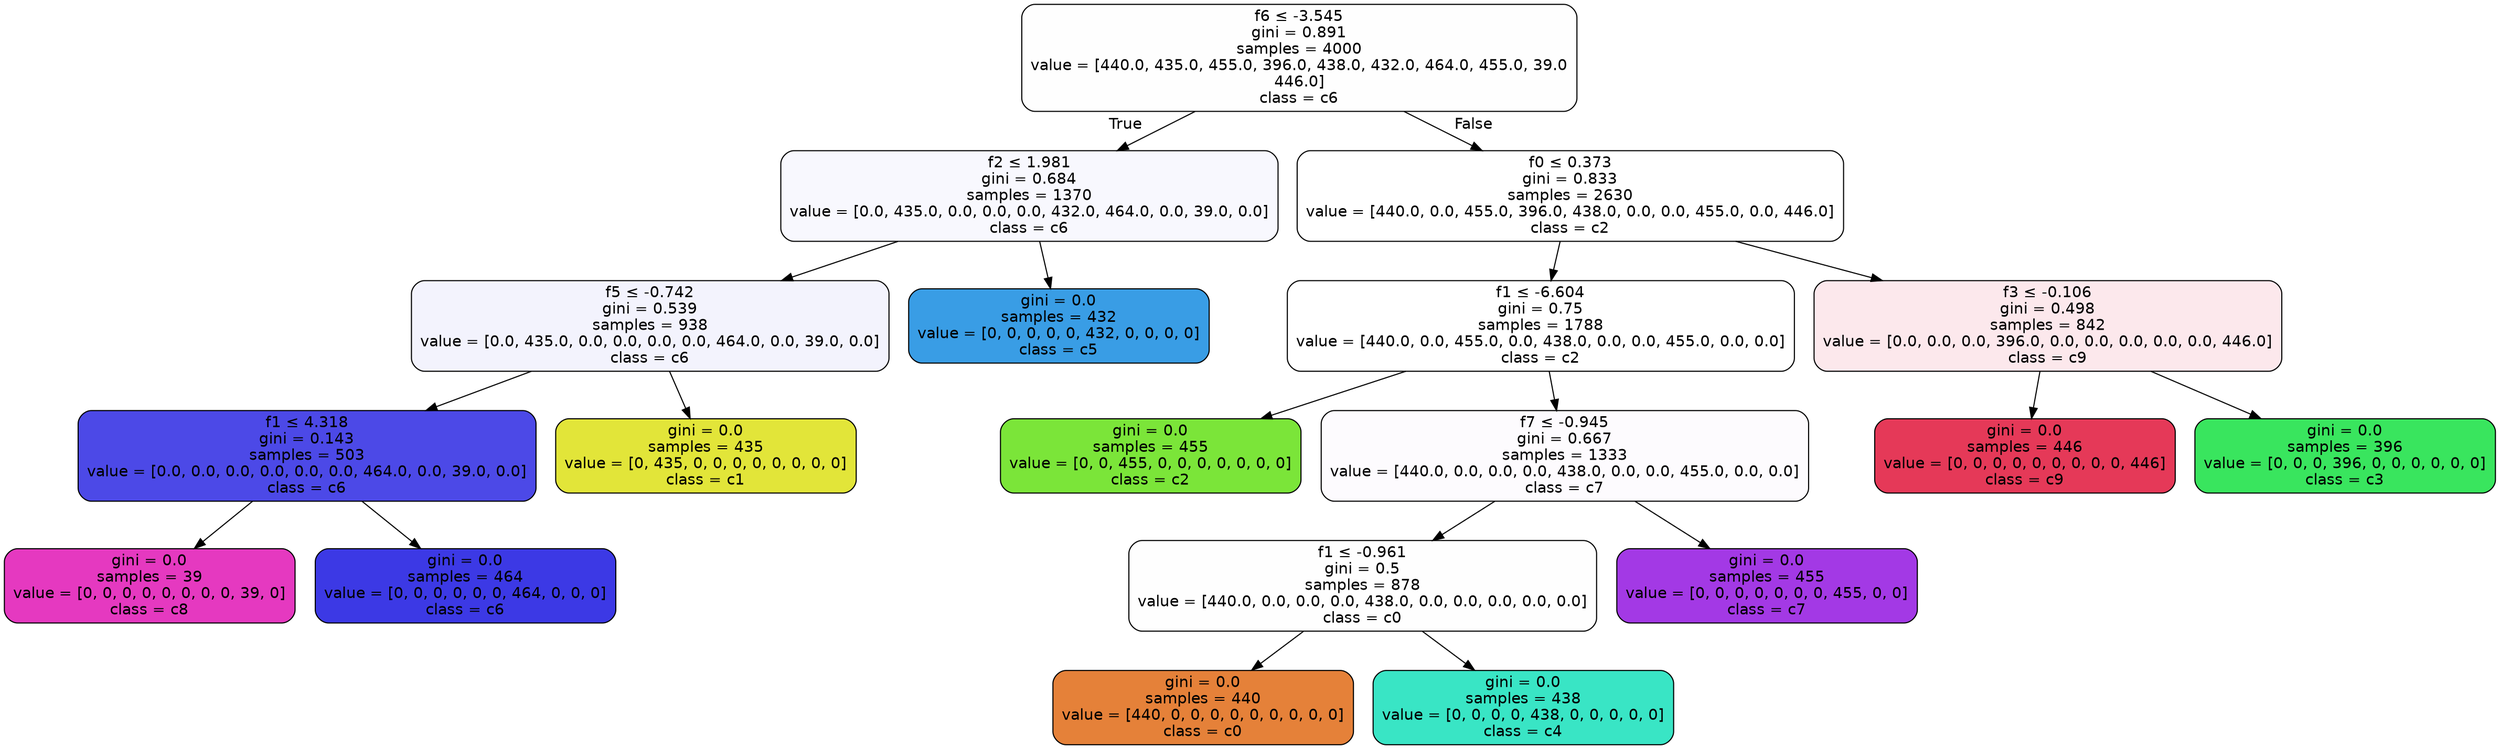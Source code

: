 digraph Tree {
node [shape=box, style="filled, rounded", color="black", fontname=helvetica] ;
edge [fontname=helvetica] ;
0 [label=<f6 &le; -3.545<br/>gini = 0.891<br/>samples = 4000<br/>value = [440.0, 435.0, 455.0, 396.0, 438.0, 432.0, 464.0, 455.0, 39.0<br/>446.0]<br/>class = c6>, fillcolor="#3c39e501"] ;
1 [label=<f2 &le; 1.981<br/>gini = 0.684<br/>samples = 1370<br/>value = [0.0, 435.0, 0.0, 0.0, 0.0, 432.0, 464.0, 0.0, 39.0, 0.0]<br/>class = c6>, fillcolor="#3c39e508"] ;
0 -> 1 [labeldistance=2.5, labelangle=45, headlabel="True"] ;
2 [label=<f5 &le; -0.742<br/>gini = 0.539<br/>samples = 938<br/>value = [0.0, 435.0, 0.0, 0.0, 0.0, 0.0, 464.0, 0.0, 39.0, 0.0]<br/>class = c6>, fillcolor="#3c39e50f"] ;
1 -> 2 ;
3 [label=<f1 &le; 4.318<br/>gini = 0.143<br/>samples = 503<br/>value = [0.0, 0.0, 0.0, 0.0, 0.0, 0.0, 464.0, 0.0, 39.0, 0.0]<br/>class = c6>, fillcolor="#3c39e5ea"] ;
2 -> 3 ;
4 [label=<gini = 0.0<br/>samples = 39<br/>value = [0, 0, 0, 0, 0, 0, 0, 0, 39, 0]<br/>class = c8>, fillcolor="#e539c0ff"] ;
3 -> 4 ;
5 [label=<gini = 0.0<br/>samples = 464<br/>value = [0, 0, 0, 0, 0, 0, 464, 0, 0, 0]<br/>class = c6>, fillcolor="#3c39e5ff"] ;
3 -> 5 ;
6 [label=<gini = 0.0<br/>samples = 435<br/>value = [0, 435, 0, 0, 0, 0, 0, 0, 0, 0]<br/>class = c1>, fillcolor="#e2e539ff"] ;
2 -> 6 ;
7 [label=<gini = 0.0<br/>samples = 432<br/>value = [0, 0, 0, 0, 0, 432, 0, 0, 0, 0]<br/>class = c5>, fillcolor="#399de5ff"] ;
1 -> 7 ;
8 [label=<f0 &le; 0.373<br/>gini = 0.833<br/>samples = 2630<br/>value = [440.0, 0.0, 455.0, 396.0, 438.0, 0.0, 0.0, 455.0, 0.0, 446.0]<br/>class = c2>, fillcolor="#7be53900"] ;
0 -> 8 [labeldistance=2.5, labelangle=-45, headlabel="False"] ;
9 [label=<f1 &le; -6.604<br/>gini = 0.75<br/>samples = 1788<br/>value = [440.0, 0.0, 455.0, 0.0, 438.0, 0.0, 0.0, 455.0, 0.0, 0.0]<br/>class = c2>, fillcolor="#7be53900"] ;
8 -> 9 ;
10 [label=<gini = 0.0<br/>samples = 455<br/>value = [0, 0, 455, 0, 0, 0, 0, 0, 0, 0]<br/>class = c2>, fillcolor="#7be539ff"] ;
9 -> 10 ;
11 [label=<f7 &le; -0.945<br/>gini = 0.667<br/>samples = 1333<br/>value = [440.0, 0.0, 0.0, 0.0, 438.0, 0.0, 0.0, 455.0, 0.0, 0.0]<br/>class = c7>, fillcolor="#a339e504"] ;
9 -> 11 ;
12 [label=<f1 &le; -0.961<br/>gini = 0.5<br/>samples = 878<br/>value = [440.0, 0.0, 0.0, 0.0, 438.0, 0.0, 0.0, 0.0, 0.0, 0.0]<br/>class = c0>, fillcolor="#e5813901"] ;
11 -> 12 ;
13 [label=<gini = 0.0<br/>samples = 440<br/>value = [440, 0, 0, 0, 0, 0, 0, 0, 0, 0]<br/>class = c0>, fillcolor="#e58139ff"] ;
12 -> 13 ;
14 [label=<gini = 0.0<br/>samples = 438<br/>value = [0, 0, 0, 0, 438, 0, 0, 0, 0, 0]<br/>class = c4>, fillcolor="#39e5c5ff"] ;
12 -> 14 ;
15 [label=<gini = 0.0<br/>samples = 455<br/>value = [0, 0, 0, 0, 0, 0, 0, 455, 0, 0]<br/>class = c7>, fillcolor="#a339e5ff"] ;
11 -> 15 ;
16 [label=<f3 &le; -0.106<br/>gini = 0.498<br/>samples = 842<br/>value = [0.0, 0.0, 0.0, 396.0, 0.0, 0.0, 0.0, 0.0, 0.0, 446.0]<br/>class = c9>, fillcolor="#e539581d"] ;
8 -> 16 ;
17 [label=<gini = 0.0<br/>samples = 446<br/>value = [0, 0, 0, 0, 0, 0, 0, 0, 0, 446]<br/>class = c9>, fillcolor="#e53958ff"] ;
16 -> 17 ;
18 [label=<gini = 0.0<br/>samples = 396<br/>value = [0, 0, 0, 396, 0, 0, 0, 0, 0, 0]<br/>class = c3>, fillcolor="#39e55eff"] ;
16 -> 18 ;
}

